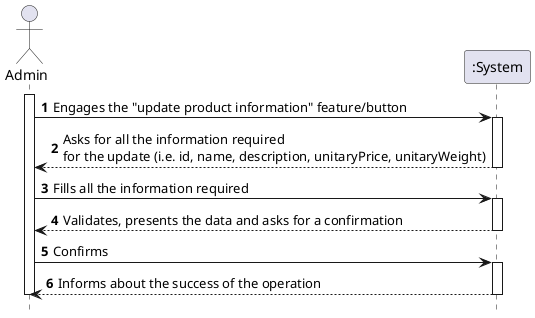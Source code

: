@startuml
autonumber
hide footbox

actor "Admin" as U

participant ":System" as SYST

activate U

U -> SYST : Engages the "update product information" feature/button
activate SYST
SYST --> U : Asks for all the information required \nfor the update (i.e. id, name, description, unitaryPrice, unitaryWeight)
deactivate SYST

U -> SYST : Fills all the information required
activate SYST

SYST --> U : Validates, presents the data and asks for a confirmation
deactivate SYST

U -> SYST : Confirms
activate SYST
SYST --> U : Informs about the success of the operation
deactivate SYST


deactivate U

@enduml